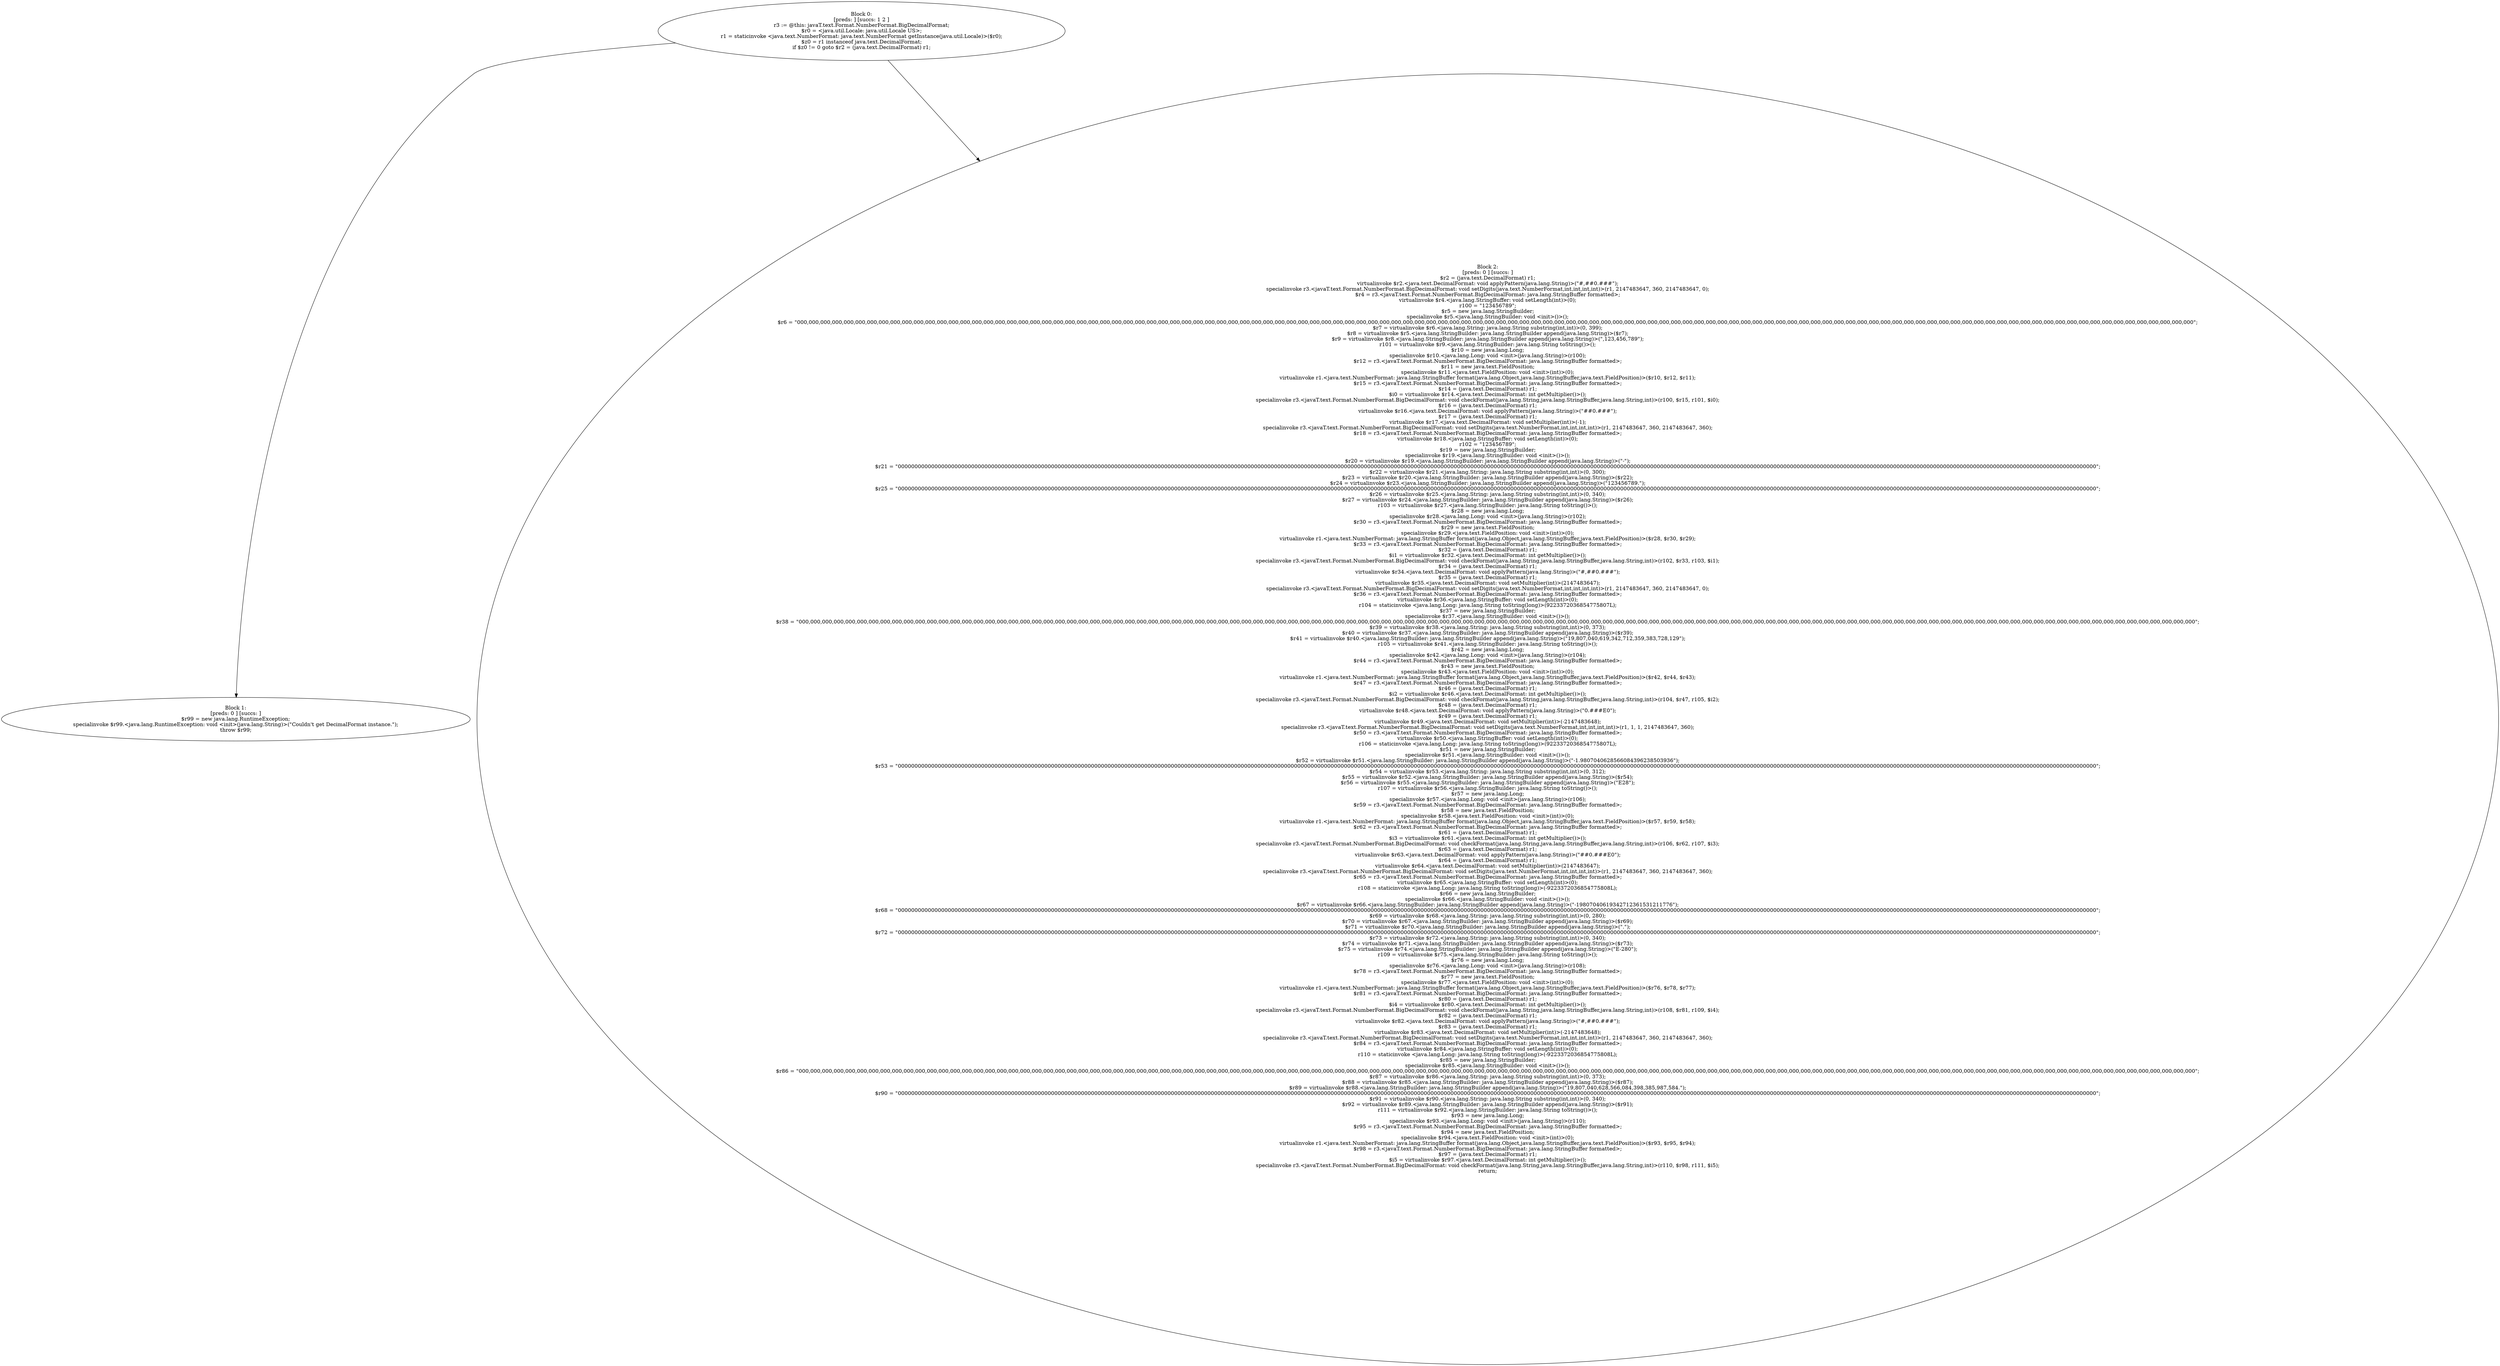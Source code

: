 digraph "unitGraph" {
    "Block 0:
[preds: ] [succs: 1 2 ]
r3 := @this: javaT.text.Format.NumberFormat.BigDecimalFormat;
$r0 = <java.util.Locale: java.util.Locale US>;
r1 = staticinvoke <java.text.NumberFormat: java.text.NumberFormat getInstance(java.util.Locale)>($r0);
$z0 = r1 instanceof java.text.DecimalFormat;
if $z0 != 0 goto $r2 = (java.text.DecimalFormat) r1;
"
    "Block 1:
[preds: 0 ] [succs: ]
$r99 = new java.lang.RuntimeException;
specialinvoke $r99.<java.lang.RuntimeException: void <init>(java.lang.String)>(\"Couldn\'t get DecimalFormat instance.\");
throw $r99;
"
    "Block 2:
[preds: 0 ] [succs: ]
$r2 = (java.text.DecimalFormat) r1;
virtualinvoke $r2.<java.text.DecimalFormat: void applyPattern(java.lang.String)>(\"#,##0.###\");
specialinvoke r3.<javaT.text.Format.NumberFormat.BigDecimalFormat: void setDigits(java.text.NumberFormat,int,int,int,int)>(r1, 2147483647, 360, 2147483647, 0);
$r4 = r3.<javaT.text.Format.NumberFormat.BigDecimalFormat: java.lang.StringBuffer formatted>;
virtualinvoke $r4.<java.lang.StringBuffer: void setLength(int)>(0);
r100 = \"123456789\";
$r5 = new java.lang.StringBuilder;
specialinvoke $r5.<java.lang.StringBuilder: void <init>()>();
$r6 = \"000,000,000,000,000,000,000,000,000,000,000,000,000,000,000,000,000,000,000,000,000,000,000,000,000,000,000,000,000,000,000,000,000,000,000,000,000,000,000,000,000,000,000,000,000,000,000,000,000,000,000,000,000,000,000,000,000,000,000,000,000,000,000,000,000,000,000,000,000,000,000,000,000,000,000,000,000,000,000,000,000,000,000,000,000,000,000,000,000,000,000,000,000,000,000,000,000,000,000,000,000,000,000,000,000,000,000,000,000,000,000,000,000,000,000,000,000,000,000,000\";
$r7 = virtualinvoke $r6.<java.lang.String: java.lang.String substring(int,int)>(0, 399);
$r8 = virtualinvoke $r5.<java.lang.StringBuilder: java.lang.StringBuilder append(java.lang.String)>($r7);
$r9 = virtualinvoke $r8.<java.lang.StringBuilder: java.lang.StringBuilder append(java.lang.String)>(\",123,456,789\");
r101 = virtualinvoke $r9.<java.lang.StringBuilder: java.lang.String toString()>();
$r10 = new java.lang.Long;
specialinvoke $r10.<java.lang.Long: void <init>(java.lang.String)>(r100);
$r12 = r3.<javaT.text.Format.NumberFormat.BigDecimalFormat: java.lang.StringBuffer formatted>;
$r11 = new java.text.FieldPosition;
specialinvoke $r11.<java.text.FieldPosition: void <init>(int)>(0);
virtualinvoke r1.<java.text.NumberFormat: java.lang.StringBuffer format(java.lang.Object,java.lang.StringBuffer,java.text.FieldPosition)>($r10, $r12, $r11);
$r15 = r3.<javaT.text.Format.NumberFormat.BigDecimalFormat: java.lang.StringBuffer formatted>;
$r14 = (java.text.DecimalFormat) r1;
$i0 = virtualinvoke $r14.<java.text.DecimalFormat: int getMultiplier()>();
specialinvoke r3.<javaT.text.Format.NumberFormat.BigDecimalFormat: void checkFormat(java.lang.String,java.lang.StringBuffer,java.lang.String,int)>(r100, $r15, r101, $i0);
$r16 = (java.text.DecimalFormat) r1;
virtualinvoke $r16.<java.text.DecimalFormat: void applyPattern(java.lang.String)>(\"##0.###\");
$r17 = (java.text.DecimalFormat) r1;
virtualinvoke $r17.<java.text.DecimalFormat: void setMultiplier(int)>(-1);
specialinvoke r3.<javaT.text.Format.NumberFormat.BigDecimalFormat: void setDigits(java.text.NumberFormat,int,int,int,int)>(r1, 2147483647, 360, 2147483647, 360);
$r18 = r3.<javaT.text.Format.NumberFormat.BigDecimalFormat: java.lang.StringBuffer formatted>;
virtualinvoke $r18.<java.lang.StringBuffer: void setLength(int)>(0);
r102 = \"123456789\";
$r19 = new java.lang.StringBuilder;
specialinvoke $r19.<java.lang.StringBuilder: void <init>()>();
$r20 = virtualinvoke $r19.<java.lang.StringBuilder: java.lang.StringBuilder append(java.lang.String)>(\"-\");
$r21 = \"000000000000000000000000000000000000000000000000000000000000000000000000000000000000000000000000000000000000000000000000000000000000000000000000000000000000000000000000000000000000000000000000000000000000000000000000000000000000000000000000000000000000000000000000000000000000000000000000000000000000000000000000000000000000000000000000000000000000000000000000\";
$r22 = virtualinvoke $r21.<java.lang.String: java.lang.String substring(int,int)>(0, 300);
$r23 = virtualinvoke $r20.<java.lang.StringBuilder: java.lang.StringBuilder append(java.lang.String)>($r22);
$r24 = virtualinvoke $r23.<java.lang.StringBuilder: java.lang.StringBuilder append(java.lang.String)>(\"123456789.\");
$r25 = \"000000000000000000000000000000000000000000000000000000000000000000000000000000000000000000000000000000000000000000000000000000000000000000000000000000000000000000000000000000000000000000000000000000000000000000000000000000000000000000000000000000000000000000000000000000000000000000000000000000000000000000000000000000000000000000000000000000000000000000000000\";
$r26 = virtualinvoke $r25.<java.lang.String: java.lang.String substring(int,int)>(0, 340);
$r27 = virtualinvoke $r24.<java.lang.StringBuilder: java.lang.StringBuilder append(java.lang.String)>($r26);
r103 = virtualinvoke $r27.<java.lang.StringBuilder: java.lang.String toString()>();
$r28 = new java.lang.Long;
specialinvoke $r28.<java.lang.Long: void <init>(java.lang.String)>(r102);
$r30 = r3.<javaT.text.Format.NumberFormat.BigDecimalFormat: java.lang.StringBuffer formatted>;
$r29 = new java.text.FieldPosition;
specialinvoke $r29.<java.text.FieldPosition: void <init>(int)>(0);
virtualinvoke r1.<java.text.NumberFormat: java.lang.StringBuffer format(java.lang.Object,java.lang.StringBuffer,java.text.FieldPosition)>($r28, $r30, $r29);
$r33 = r3.<javaT.text.Format.NumberFormat.BigDecimalFormat: java.lang.StringBuffer formatted>;
$r32 = (java.text.DecimalFormat) r1;
$i1 = virtualinvoke $r32.<java.text.DecimalFormat: int getMultiplier()>();
specialinvoke r3.<javaT.text.Format.NumberFormat.BigDecimalFormat: void checkFormat(java.lang.String,java.lang.StringBuffer,java.lang.String,int)>(r102, $r33, r103, $i1);
$r34 = (java.text.DecimalFormat) r1;
virtualinvoke $r34.<java.text.DecimalFormat: void applyPattern(java.lang.String)>(\"#,##0.###\");
$r35 = (java.text.DecimalFormat) r1;
virtualinvoke $r35.<java.text.DecimalFormat: void setMultiplier(int)>(2147483647);
specialinvoke r3.<javaT.text.Format.NumberFormat.BigDecimalFormat: void setDigits(java.text.NumberFormat,int,int,int,int)>(r1, 2147483647, 360, 2147483647, 0);
$r36 = r3.<javaT.text.Format.NumberFormat.BigDecimalFormat: java.lang.StringBuffer formatted>;
virtualinvoke $r36.<java.lang.StringBuffer: void setLength(int)>(0);
r104 = staticinvoke <java.lang.Long: java.lang.String toString(long)>(9223372036854775807L);
$r37 = new java.lang.StringBuilder;
specialinvoke $r37.<java.lang.StringBuilder: void <init>()>();
$r38 = \"000,000,000,000,000,000,000,000,000,000,000,000,000,000,000,000,000,000,000,000,000,000,000,000,000,000,000,000,000,000,000,000,000,000,000,000,000,000,000,000,000,000,000,000,000,000,000,000,000,000,000,000,000,000,000,000,000,000,000,000,000,000,000,000,000,000,000,000,000,000,000,000,000,000,000,000,000,000,000,000,000,000,000,000,000,000,000,000,000,000,000,000,000,000,000,000,000,000,000,000,000,000,000,000,000,000,000,000,000,000,000,000,000,000,000,000,000,000,000,000\";
$r39 = virtualinvoke $r38.<java.lang.String: java.lang.String substring(int,int)>(0, 373);
$r40 = virtualinvoke $r37.<java.lang.StringBuilder: java.lang.StringBuilder append(java.lang.String)>($r39);
$r41 = virtualinvoke $r40.<java.lang.StringBuilder: java.lang.StringBuilder append(java.lang.String)>(\"19,807,040,619,342,712,359,383,728,129\");
r105 = virtualinvoke $r41.<java.lang.StringBuilder: java.lang.String toString()>();
$r42 = new java.lang.Long;
specialinvoke $r42.<java.lang.Long: void <init>(java.lang.String)>(r104);
$r44 = r3.<javaT.text.Format.NumberFormat.BigDecimalFormat: java.lang.StringBuffer formatted>;
$r43 = new java.text.FieldPosition;
specialinvoke $r43.<java.text.FieldPosition: void <init>(int)>(0);
virtualinvoke r1.<java.text.NumberFormat: java.lang.StringBuffer format(java.lang.Object,java.lang.StringBuffer,java.text.FieldPosition)>($r42, $r44, $r43);
$r47 = r3.<javaT.text.Format.NumberFormat.BigDecimalFormat: java.lang.StringBuffer formatted>;
$r46 = (java.text.DecimalFormat) r1;
$i2 = virtualinvoke $r46.<java.text.DecimalFormat: int getMultiplier()>();
specialinvoke r3.<javaT.text.Format.NumberFormat.BigDecimalFormat: void checkFormat(java.lang.String,java.lang.StringBuffer,java.lang.String,int)>(r104, $r47, r105, $i2);
$r48 = (java.text.DecimalFormat) r1;
virtualinvoke $r48.<java.text.DecimalFormat: void applyPattern(java.lang.String)>(\"0.###E0\");
$r49 = (java.text.DecimalFormat) r1;
virtualinvoke $r49.<java.text.DecimalFormat: void setMultiplier(int)>(-2147483648);
specialinvoke r3.<javaT.text.Format.NumberFormat.BigDecimalFormat: void setDigits(java.text.NumberFormat,int,int,int,int)>(r1, 1, 1, 2147483647, 360);
$r50 = r3.<javaT.text.Format.NumberFormat.BigDecimalFormat: java.lang.StringBuffer formatted>;
virtualinvoke $r50.<java.lang.StringBuffer: void setLength(int)>(0);
r106 = staticinvoke <java.lang.Long: java.lang.String toString(long)>(9223372036854775807L);
$r51 = new java.lang.StringBuilder;
specialinvoke $r51.<java.lang.StringBuilder: void <init>()>();
$r52 = virtualinvoke $r51.<java.lang.StringBuilder: java.lang.StringBuilder append(java.lang.String)>(\"-1.9807040628566084396238503936\");
$r53 = \"000000000000000000000000000000000000000000000000000000000000000000000000000000000000000000000000000000000000000000000000000000000000000000000000000000000000000000000000000000000000000000000000000000000000000000000000000000000000000000000000000000000000000000000000000000000000000000000000000000000000000000000000000000000000000000000000000000000000000000000000\";
$r54 = virtualinvoke $r53.<java.lang.String: java.lang.String substring(int,int)>(0, 312);
$r55 = virtualinvoke $r52.<java.lang.StringBuilder: java.lang.StringBuilder append(java.lang.String)>($r54);
$r56 = virtualinvoke $r55.<java.lang.StringBuilder: java.lang.StringBuilder append(java.lang.String)>(\"E28\");
r107 = virtualinvoke $r56.<java.lang.StringBuilder: java.lang.String toString()>();
$r57 = new java.lang.Long;
specialinvoke $r57.<java.lang.Long: void <init>(java.lang.String)>(r106);
$r59 = r3.<javaT.text.Format.NumberFormat.BigDecimalFormat: java.lang.StringBuffer formatted>;
$r58 = new java.text.FieldPosition;
specialinvoke $r58.<java.text.FieldPosition: void <init>(int)>(0);
virtualinvoke r1.<java.text.NumberFormat: java.lang.StringBuffer format(java.lang.Object,java.lang.StringBuffer,java.text.FieldPosition)>($r57, $r59, $r58);
$r62 = r3.<javaT.text.Format.NumberFormat.BigDecimalFormat: java.lang.StringBuffer formatted>;
$r61 = (java.text.DecimalFormat) r1;
$i3 = virtualinvoke $r61.<java.text.DecimalFormat: int getMultiplier()>();
specialinvoke r3.<javaT.text.Format.NumberFormat.BigDecimalFormat: void checkFormat(java.lang.String,java.lang.StringBuffer,java.lang.String,int)>(r106, $r62, r107, $i3);
$r63 = (java.text.DecimalFormat) r1;
virtualinvoke $r63.<java.text.DecimalFormat: void applyPattern(java.lang.String)>(\"##0.###E0\");
$r64 = (java.text.DecimalFormat) r1;
virtualinvoke $r64.<java.text.DecimalFormat: void setMultiplier(int)>(2147483647);
specialinvoke r3.<javaT.text.Format.NumberFormat.BigDecimalFormat: void setDigits(java.text.NumberFormat,int,int,int,int)>(r1, 2147483647, 360, 2147483647, 360);
$r65 = r3.<javaT.text.Format.NumberFormat.BigDecimalFormat: java.lang.StringBuffer formatted>;
virtualinvoke $r65.<java.lang.StringBuffer: void setLength(int)>(0);
r108 = staticinvoke <java.lang.Long: java.lang.String toString(long)>(-9223372036854775808L);
$r66 = new java.lang.StringBuilder;
specialinvoke $r66.<java.lang.StringBuilder: void <init>()>();
$r67 = virtualinvoke $r66.<java.lang.StringBuilder: java.lang.StringBuilder append(java.lang.String)>(\"-19807040619342712361531211776\");
$r68 = \"000000000000000000000000000000000000000000000000000000000000000000000000000000000000000000000000000000000000000000000000000000000000000000000000000000000000000000000000000000000000000000000000000000000000000000000000000000000000000000000000000000000000000000000000000000000000000000000000000000000000000000000000000000000000000000000000000000000000000000000000\";
$r69 = virtualinvoke $r68.<java.lang.String: java.lang.String substring(int,int)>(0, 280);
$r70 = virtualinvoke $r67.<java.lang.StringBuilder: java.lang.StringBuilder append(java.lang.String)>($r69);
$r71 = virtualinvoke $r70.<java.lang.StringBuilder: java.lang.StringBuilder append(java.lang.String)>(\".\");
$r72 = \"000000000000000000000000000000000000000000000000000000000000000000000000000000000000000000000000000000000000000000000000000000000000000000000000000000000000000000000000000000000000000000000000000000000000000000000000000000000000000000000000000000000000000000000000000000000000000000000000000000000000000000000000000000000000000000000000000000000000000000000000\";
$r73 = virtualinvoke $r72.<java.lang.String: java.lang.String substring(int,int)>(0, 340);
$r74 = virtualinvoke $r71.<java.lang.StringBuilder: java.lang.StringBuilder append(java.lang.String)>($r73);
$r75 = virtualinvoke $r74.<java.lang.StringBuilder: java.lang.StringBuilder append(java.lang.String)>(\"E-280\");
r109 = virtualinvoke $r75.<java.lang.StringBuilder: java.lang.String toString()>();
$r76 = new java.lang.Long;
specialinvoke $r76.<java.lang.Long: void <init>(java.lang.String)>(r108);
$r78 = r3.<javaT.text.Format.NumberFormat.BigDecimalFormat: java.lang.StringBuffer formatted>;
$r77 = new java.text.FieldPosition;
specialinvoke $r77.<java.text.FieldPosition: void <init>(int)>(0);
virtualinvoke r1.<java.text.NumberFormat: java.lang.StringBuffer format(java.lang.Object,java.lang.StringBuffer,java.text.FieldPosition)>($r76, $r78, $r77);
$r81 = r3.<javaT.text.Format.NumberFormat.BigDecimalFormat: java.lang.StringBuffer formatted>;
$r80 = (java.text.DecimalFormat) r1;
$i4 = virtualinvoke $r80.<java.text.DecimalFormat: int getMultiplier()>();
specialinvoke r3.<javaT.text.Format.NumberFormat.BigDecimalFormat: void checkFormat(java.lang.String,java.lang.StringBuffer,java.lang.String,int)>(r108, $r81, r109, $i4);
$r82 = (java.text.DecimalFormat) r1;
virtualinvoke $r82.<java.text.DecimalFormat: void applyPattern(java.lang.String)>(\"#,##0.###\");
$r83 = (java.text.DecimalFormat) r1;
virtualinvoke $r83.<java.text.DecimalFormat: void setMultiplier(int)>(-2147483648);
specialinvoke r3.<javaT.text.Format.NumberFormat.BigDecimalFormat: void setDigits(java.text.NumberFormat,int,int,int,int)>(r1, 2147483647, 360, 2147483647, 360);
$r84 = r3.<javaT.text.Format.NumberFormat.BigDecimalFormat: java.lang.StringBuffer formatted>;
virtualinvoke $r84.<java.lang.StringBuffer: void setLength(int)>(0);
r110 = staticinvoke <java.lang.Long: java.lang.String toString(long)>(-9223372036854775808L);
$r85 = new java.lang.StringBuilder;
specialinvoke $r85.<java.lang.StringBuilder: void <init>()>();
$r86 = \"000,000,000,000,000,000,000,000,000,000,000,000,000,000,000,000,000,000,000,000,000,000,000,000,000,000,000,000,000,000,000,000,000,000,000,000,000,000,000,000,000,000,000,000,000,000,000,000,000,000,000,000,000,000,000,000,000,000,000,000,000,000,000,000,000,000,000,000,000,000,000,000,000,000,000,000,000,000,000,000,000,000,000,000,000,000,000,000,000,000,000,000,000,000,000,000,000,000,000,000,000,000,000,000,000,000,000,000,000,000,000,000,000,000,000,000,000,000,000,000\";
$r87 = virtualinvoke $r86.<java.lang.String: java.lang.String substring(int,int)>(0, 373);
$r88 = virtualinvoke $r85.<java.lang.StringBuilder: java.lang.StringBuilder append(java.lang.String)>($r87);
$r89 = virtualinvoke $r88.<java.lang.StringBuilder: java.lang.StringBuilder append(java.lang.String)>(\"19,807,040,628,566,084,398,385,987,584.\");
$r90 = \"000000000000000000000000000000000000000000000000000000000000000000000000000000000000000000000000000000000000000000000000000000000000000000000000000000000000000000000000000000000000000000000000000000000000000000000000000000000000000000000000000000000000000000000000000000000000000000000000000000000000000000000000000000000000000000000000000000000000000000000000\";
$r91 = virtualinvoke $r90.<java.lang.String: java.lang.String substring(int,int)>(0, 340);
$r92 = virtualinvoke $r89.<java.lang.StringBuilder: java.lang.StringBuilder append(java.lang.String)>($r91);
r111 = virtualinvoke $r92.<java.lang.StringBuilder: java.lang.String toString()>();
$r93 = new java.lang.Long;
specialinvoke $r93.<java.lang.Long: void <init>(java.lang.String)>(r110);
$r95 = r3.<javaT.text.Format.NumberFormat.BigDecimalFormat: java.lang.StringBuffer formatted>;
$r94 = new java.text.FieldPosition;
specialinvoke $r94.<java.text.FieldPosition: void <init>(int)>(0);
virtualinvoke r1.<java.text.NumberFormat: java.lang.StringBuffer format(java.lang.Object,java.lang.StringBuffer,java.text.FieldPosition)>($r93, $r95, $r94);
$r98 = r3.<javaT.text.Format.NumberFormat.BigDecimalFormat: java.lang.StringBuffer formatted>;
$r97 = (java.text.DecimalFormat) r1;
$i5 = virtualinvoke $r97.<java.text.DecimalFormat: int getMultiplier()>();
specialinvoke r3.<javaT.text.Format.NumberFormat.BigDecimalFormat: void checkFormat(java.lang.String,java.lang.StringBuffer,java.lang.String,int)>(r110, $r98, r111, $i5);
return;
"
    "Block 0:
[preds: ] [succs: 1 2 ]
r3 := @this: javaT.text.Format.NumberFormat.BigDecimalFormat;
$r0 = <java.util.Locale: java.util.Locale US>;
r1 = staticinvoke <java.text.NumberFormat: java.text.NumberFormat getInstance(java.util.Locale)>($r0);
$z0 = r1 instanceof java.text.DecimalFormat;
if $z0 != 0 goto $r2 = (java.text.DecimalFormat) r1;
"->"Block 1:
[preds: 0 ] [succs: ]
$r99 = new java.lang.RuntimeException;
specialinvoke $r99.<java.lang.RuntimeException: void <init>(java.lang.String)>(\"Couldn\'t get DecimalFormat instance.\");
throw $r99;
";
    "Block 0:
[preds: ] [succs: 1 2 ]
r3 := @this: javaT.text.Format.NumberFormat.BigDecimalFormat;
$r0 = <java.util.Locale: java.util.Locale US>;
r1 = staticinvoke <java.text.NumberFormat: java.text.NumberFormat getInstance(java.util.Locale)>($r0);
$z0 = r1 instanceof java.text.DecimalFormat;
if $z0 != 0 goto $r2 = (java.text.DecimalFormat) r1;
"->"Block 2:
[preds: 0 ] [succs: ]
$r2 = (java.text.DecimalFormat) r1;
virtualinvoke $r2.<java.text.DecimalFormat: void applyPattern(java.lang.String)>(\"#,##0.###\");
specialinvoke r3.<javaT.text.Format.NumberFormat.BigDecimalFormat: void setDigits(java.text.NumberFormat,int,int,int,int)>(r1, 2147483647, 360, 2147483647, 0);
$r4 = r3.<javaT.text.Format.NumberFormat.BigDecimalFormat: java.lang.StringBuffer formatted>;
virtualinvoke $r4.<java.lang.StringBuffer: void setLength(int)>(0);
r100 = \"123456789\";
$r5 = new java.lang.StringBuilder;
specialinvoke $r5.<java.lang.StringBuilder: void <init>()>();
$r6 = \"000,000,000,000,000,000,000,000,000,000,000,000,000,000,000,000,000,000,000,000,000,000,000,000,000,000,000,000,000,000,000,000,000,000,000,000,000,000,000,000,000,000,000,000,000,000,000,000,000,000,000,000,000,000,000,000,000,000,000,000,000,000,000,000,000,000,000,000,000,000,000,000,000,000,000,000,000,000,000,000,000,000,000,000,000,000,000,000,000,000,000,000,000,000,000,000,000,000,000,000,000,000,000,000,000,000,000,000,000,000,000,000,000,000,000,000,000,000,000,000\";
$r7 = virtualinvoke $r6.<java.lang.String: java.lang.String substring(int,int)>(0, 399);
$r8 = virtualinvoke $r5.<java.lang.StringBuilder: java.lang.StringBuilder append(java.lang.String)>($r7);
$r9 = virtualinvoke $r8.<java.lang.StringBuilder: java.lang.StringBuilder append(java.lang.String)>(\",123,456,789\");
r101 = virtualinvoke $r9.<java.lang.StringBuilder: java.lang.String toString()>();
$r10 = new java.lang.Long;
specialinvoke $r10.<java.lang.Long: void <init>(java.lang.String)>(r100);
$r12 = r3.<javaT.text.Format.NumberFormat.BigDecimalFormat: java.lang.StringBuffer formatted>;
$r11 = new java.text.FieldPosition;
specialinvoke $r11.<java.text.FieldPosition: void <init>(int)>(0);
virtualinvoke r1.<java.text.NumberFormat: java.lang.StringBuffer format(java.lang.Object,java.lang.StringBuffer,java.text.FieldPosition)>($r10, $r12, $r11);
$r15 = r3.<javaT.text.Format.NumberFormat.BigDecimalFormat: java.lang.StringBuffer formatted>;
$r14 = (java.text.DecimalFormat) r1;
$i0 = virtualinvoke $r14.<java.text.DecimalFormat: int getMultiplier()>();
specialinvoke r3.<javaT.text.Format.NumberFormat.BigDecimalFormat: void checkFormat(java.lang.String,java.lang.StringBuffer,java.lang.String,int)>(r100, $r15, r101, $i0);
$r16 = (java.text.DecimalFormat) r1;
virtualinvoke $r16.<java.text.DecimalFormat: void applyPattern(java.lang.String)>(\"##0.###\");
$r17 = (java.text.DecimalFormat) r1;
virtualinvoke $r17.<java.text.DecimalFormat: void setMultiplier(int)>(-1);
specialinvoke r3.<javaT.text.Format.NumberFormat.BigDecimalFormat: void setDigits(java.text.NumberFormat,int,int,int,int)>(r1, 2147483647, 360, 2147483647, 360);
$r18 = r3.<javaT.text.Format.NumberFormat.BigDecimalFormat: java.lang.StringBuffer formatted>;
virtualinvoke $r18.<java.lang.StringBuffer: void setLength(int)>(0);
r102 = \"123456789\";
$r19 = new java.lang.StringBuilder;
specialinvoke $r19.<java.lang.StringBuilder: void <init>()>();
$r20 = virtualinvoke $r19.<java.lang.StringBuilder: java.lang.StringBuilder append(java.lang.String)>(\"-\");
$r21 = \"000000000000000000000000000000000000000000000000000000000000000000000000000000000000000000000000000000000000000000000000000000000000000000000000000000000000000000000000000000000000000000000000000000000000000000000000000000000000000000000000000000000000000000000000000000000000000000000000000000000000000000000000000000000000000000000000000000000000000000000000\";
$r22 = virtualinvoke $r21.<java.lang.String: java.lang.String substring(int,int)>(0, 300);
$r23 = virtualinvoke $r20.<java.lang.StringBuilder: java.lang.StringBuilder append(java.lang.String)>($r22);
$r24 = virtualinvoke $r23.<java.lang.StringBuilder: java.lang.StringBuilder append(java.lang.String)>(\"123456789.\");
$r25 = \"000000000000000000000000000000000000000000000000000000000000000000000000000000000000000000000000000000000000000000000000000000000000000000000000000000000000000000000000000000000000000000000000000000000000000000000000000000000000000000000000000000000000000000000000000000000000000000000000000000000000000000000000000000000000000000000000000000000000000000000000\";
$r26 = virtualinvoke $r25.<java.lang.String: java.lang.String substring(int,int)>(0, 340);
$r27 = virtualinvoke $r24.<java.lang.StringBuilder: java.lang.StringBuilder append(java.lang.String)>($r26);
r103 = virtualinvoke $r27.<java.lang.StringBuilder: java.lang.String toString()>();
$r28 = new java.lang.Long;
specialinvoke $r28.<java.lang.Long: void <init>(java.lang.String)>(r102);
$r30 = r3.<javaT.text.Format.NumberFormat.BigDecimalFormat: java.lang.StringBuffer formatted>;
$r29 = new java.text.FieldPosition;
specialinvoke $r29.<java.text.FieldPosition: void <init>(int)>(0);
virtualinvoke r1.<java.text.NumberFormat: java.lang.StringBuffer format(java.lang.Object,java.lang.StringBuffer,java.text.FieldPosition)>($r28, $r30, $r29);
$r33 = r3.<javaT.text.Format.NumberFormat.BigDecimalFormat: java.lang.StringBuffer formatted>;
$r32 = (java.text.DecimalFormat) r1;
$i1 = virtualinvoke $r32.<java.text.DecimalFormat: int getMultiplier()>();
specialinvoke r3.<javaT.text.Format.NumberFormat.BigDecimalFormat: void checkFormat(java.lang.String,java.lang.StringBuffer,java.lang.String,int)>(r102, $r33, r103, $i1);
$r34 = (java.text.DecimalFormat) r1;
virtualinvoke $r34.<java.text.DecimalFormat: void applyPattern(java.lang.String)>(\"#,##0.###\");
$r35 = (java.text.DecimalFormat) r1;
virtualinvoke $r35.<java.text.DecimalFormat: void setMultiplier(int)>(2147483647);
specialinvoke r3.<javaT.text.Format.NumberFormat.BigDecimalFormat: void setDigits(java.text.NumberFormat,int,int,int,int)>(r1, 2147483647, 360, 2147483647, 0);
$r36 = r3.<javaT.text.Format.NumberFormat.BigDecimalFormat: java.lang.StringBuffer formatted>;
virtualinvoke $r36.<java.lang.StringBuffer: void setLength(int)>(0);
r104 = staticinvoke <java.lang.Long: java.lang.String toString(long)>(9223372036854775807L);
$r37 = new java.lang.StringBuilder;
specialinvoke $r37.<java.lang.StringBuilder: void <init>()>();
$r38 = \"000,000,000,000,000,000,000,000,000,000,000,000,000,000,000,000,000,000,000,000,000,000,000,000,000,000,000,000,000,000,000,000,000,000,000,000,000,000,000,000,000,000,000,000,000,000,000,000,000,000,000,000,000,000,000,000,000,000,000,000,000,000,000,000,000,000,000,000,000,000,000,000,000,000,000,000,000,000,000,000,000,000,000,000,000,000,000,000,000,000,000,000,000,000,000,000,000,000,000,000,000,000,000,000,000,000,000,000,000,000,000,000,000,000,000,000,000,000,000,000\";
$r39 = virtualinvoke $r38.<java.lang.String: java.lang.String substring(int,int)>(0, 373);
$r40 = virtualinvoke $r37.<java.lang.StringBuilder: java.lang.StringBuilder append(java.lang.String)>($r39);
$r41 = virtualinvoke $r40.<java.lang.StringBuilder: java.lang.StringBuilder append(java.lang.String)>(\"19,807,040,619,342,712,359,383,728,129\");
r105 = virtualinvoke $r41.<java.lang.StringBuilder: java.lang.String toString()>();
$r42 = new java.lang.Long;
specialinvoke $r42.<java.lang.Long: void <init>(java.lang.String)>(r104);
$r44 = r3.<javaT.text.Format.NumberFormat.BigDecimalFormat: java.lang.StringBuffer formatted>;
$r43 = new java.text.FieldPosition;
specialinvoke $r43.<java.text.FieldPosition: void <init>(int)>(0);
virtualinvoke r1.<java.text.NumberFormat: java.lang.StringBuffer format(java.lang.Object,java.lang.StringBuffer,java.text.FieldPosition)>($r42, $r44, $r43);
$r47 = r3.<javaT.text.Format.NumberFormat.BigDecimalFormat: java.lang.StringBuffer formatted>;
$r46 = (java.text.DecimalFormat) r1;
$i2 = virtualinvoke $r46.<java.text.DecimalFormat: int getMultiplier()>();
specialinvoke r3.<javaT.text.Format.NumberFormat.BigDecimalFormat: void checkFormat(java.lang.String,java.lang.StringBuffer,java.lang.String,int)>(r104, $r47, r105, $i2);
$r48 = (java.text.DecimalFormat) r1;
virtualinvoke $r48.<java.text.DecimalFormat: void applyPattern(java.lang.String)>(\"0.###E0\");
$r49 = (java.text.DecimalFormat) r1;
virtualinvoke $r49.<java.text.DecimalFormat: void setMultiplier(int)>(-2147483648);
specialinvoke r3.<javaT.text.Format.NumberFormat.BigDecimalFormat: void setDigits(java.text.NumberFormat,int,int,int,int)>(r1, 1, 1, 2147483647, 360);
$r50 = r3.<javaT.text.Format.NumberFormat.BigDecimalFormat: java.lang.StringBuffer formatted>;
virtualinvoke $r50.<java.lang.StringBuffer: void setLength(int)>(0);
r106 = staticinvoke <java.lang.Long: java.lang.String toString(long)>(9223372036854775807L);
$r51 = new java.lang.StringBuilder;
specialinvoke $r51.<java.lang.StringBuilder: void <init>()>();
$r52 = virtualinvoke $r51.<java.lang.StringBuilder: java.lang.StringBuilder append(java.lang.String)>(\"-1.9807040628566084396238503936\");
$r53 = \"000000000000000000000000000000000000000000000000000000000000000000000000000000000000000000000000000000000000000000000000000000000000000000000000000000000000000000000000000000000000000000000000000000000000000000000000000000000000000000000000000000000000000000000000000000000000000000000000000000000000000000000000000000000000000000000000000000000000000000000000\";
$r54 = virtualinvoke $r53.<java.lang.String: java.lang.String substring(int,int)>(0, 312);
$r55 = virtualinvoke $r52.<java.lang.StringBuilder: java.lang.StringBuilder append(java.lang.String)>($r54);
$r56 = virtualinvoke $r55.<java.lang.StringBuilder: java.lang.StringBuilder append(java.lang.String)>(\"E28\");
r107 = virtualinvoke $r56.<java.lang.StringBuilder: java.lang.String toString()>();
$r57 = new java.lang.Long;
specialinvoke $r57.<java.lang.Long: void <init>(java.lang.String)>(r106);
$r59 = r3.<javaT.text.Format.NumberFormat.BigDecimalFormat: java.lang.StringBuffer formatted>;
$r58 = new java.text.FieldPosition;
specialinvoke $r58.<java.text.FieldPosition: void <init>(int)>(0);
virtualinvoke r1.<java.text.NumberFormat: java.lang.StringBuffer format(java.lang.Object,java.lang.StringBuffer,java.text.FieldPosition)>($r57, $r59, $r58);
$r62 = r3.<javaT.text.Format.NumberFormat.BigDecimalFormat: java.lang.StringBuffer formatted>;
$r61 = (java.text.DecimalFormat) r1;
$i3 = virtualinvoke $r61.<java.text.DecimalFormat: int getMultiplier()>();
specialinvoke r3.<javaT.text.Format.NumberFormat.BigDecimalFormat: void checkFormat(java.lang.String,java.lang.StringBuffer,java.lang.String,int)>(r106, $r62, r107, $i3);
$r63 = (java.text.DecimalFormat) r1;
virtualinvoke $r63.<java.text.DecimalFormat: void applyPattern(java.lang.String)>(\"##0.###E0\");
$r64 = (java.text.DecimalFormat) r1;
virtualinvoke $r64.<java.text.DecimalFormat: void setMultiplier(int)>(2147483647);
specialinvoke r3.<javaT.text.Format.NumberFormat.BigDecimalFormat: void setDigits(java.text.NumberFormat,int,int,int,int)>(r1, 2147483647, 360, 2147483647, 360);
$r65 = r3.<javaT.text.Format.NumberFormat.BigDecimalFormat: java.lang.StringBuffer formatted>;
virtualinvoke $r65.<java.lang.StringBuffer: void setLength(int)>(0);
r108 = staticinvoke <java.lang.Long: java.lang.String toString(long)>(-9223372036854775808L);
$r66 = new java.lang.StringBuilder;
specialinvoke $r66.<java.lang.StringBuilder: void <init>()>();
$r67 = virtualinvoke $r66.<java.lang.StringBuilder: java.lang.StringBuilder append(java.lang.String)>(\"-19807040619342712361531211776\");
$r68 = \"000000000000000000000000000000000000000000000000000000000000000000000000000000000000000000000000000000000000000000000000000000000000000000000000000000000000000000000000000000000000000000000000000000000000000000000000000000000000000000000000000000000000000000000000000000000000000000000000000000000000000000000000000000000000000000000000000000000000000000000000\";
$r69 = virtualinvoke $r68.<java.lang.String: java.lang.String substring(int,int)>(0, 280);
$r70 = virtualinvoke $r67.<java.lang.StringBuilder: java.lang.StringBuilder append(java.lang.String)>($r69);
$r71 = virtualinvoke $r70.<java.lang.StringBuilder: java.lang.StringBuilder append(java.lang.String)>(\".\");
$r72 = \"000000000000000000000000000000000000000000000000000000000000000000000000000000000000000000000000000000000000000000000000000000000000000000000000000000000000000000000000000000000000000000000000000000000000000000000000000000000000000000000000000000000000000000000000000000000000000000000000000000000000000000000000000000000000000000000000000000000000000000000000\";
$r73 = virtualinvoke $r72.<java.lang.String: java.lang.String substring(int,int)>(0, 340);
$r74 = virtualinvoke $r71.<java.lang.StringBuilder: java.lang.StringBuilder append(java.lang.String)>($r73);
$r75 = virtualinvoke $r74.<java.lang.StringBuilder: java.lang.StringBuilder append(java.lang.String)>(\"E-280\");
r109 = virtualinvoke $r75.<java.lang.StringBuilder: java.lang.String toString()>();
$r76 = new java.lang.Long;
specialinvoke $r76.<java.lang.Long: void <init>(java.lang.String)>(r108);
$r78 = r3.<javaT.text.Format.NumberFormat.BigDecimalFormat: java.lang.StringBuffer formatted>;
$r77 = new java.text.FieldPosition;
specialinvoke $r77.<java.text.FieldPosition: void <init>(int)>(0);
virtualinvoke r1.<java.text.NumberFormat: java.lang.StringBuffer format(java.lang.Object,java.lang.StringBuffer,java.text.FieldPosition)>($r76, $r78, $r77);
$r81 = r3.<javaT.text.Format.NumberFormat.BigDecimalFormat: java.lang.StringBuffer formatted>;
$r80 = (java.text.DecimalFormat) r1;
$i4 = virtualinvoke $r80.<java.text.DecimalFormat: int getMultiplier()>();
specialinvoke r3.<javaT.text.Format.NumberFormat.BigDecimalFormat: void checkFormat(java.lang.String,java.lang.StringBuffer,java.lang.String,int)>(r108, $r81, r109, $i4);
$r82 = (java.text.DecimalFormat) r1;
virtualinvoke $r82.<java.text.DecimalFormat: void applyPattern(java.lang.String)>(\"#,##0.###\");
$r83 = (java.text.DecimalFormat) r1;
virtualinvoke $r83.<java.text.DecimalFormat: void setMultiplier(int)>(-2147483648);
specialinvoke r3.<javaT.text.Format.NumberFormat.BigDecimalFormat: void setDigits(java.text.NumberFormat,int,int,int,int)>(r1, 2147483647, 360, 2147483647, 360);
$r84 = r3.<javaT.text.Format.NumberFormat.BigDecimalFormat: java.lang.StringBuffer formatted>;
virtualinvoke $r84.<java.lang.StringBuffer: void setLength(int)>(0);
r110 = staticinvoke <java.lang.Long: java.lang.String toString(long)>(-9223372036854775808L);
$r85 = new java.lang.StringBuilder;
specialinvoke $r85.<java.lang.StringBuilder: void <init>()>();
$r86 = \"000,000,000,000,000,000,000,000,000,000,000,000,000,000,000,000,000,000,000,000,000,000,000,000,000,000,000,000,000,000,000,000,000,000,000,000,000,000,000,000,000,000,000,000,000,000,000,000,000,000,000,000,000,000,000,000,000,000,000,000,000,000,000,000,000,000,000,000,000,000,000,000,000,000,000,000,000,000,000,000,000,000,000,000,000,000,000,000,000,000,000,000,000,000,000,000,000,000,000,000,000,000,000,000,000,000,000,000,000,000,000,000,000,000,000,000,000,000,000,000\";
$r87 = virtualinvoke $r86.<java.lang.String: java.lang.String substring(int,int)>(0, 373);
$r88 = virtualinvoke $r85.<java.lang.StringBuilder: java.lang.StringBuilder append(java.lang.String)>($r87);
$r89 = virtualinvoke $r88.<java.lang.StringBuilder: java.lang.StringBuilder append(java.lang.String)>(\"19,807,040,628,566,084,398,385,987,584.\");
$r90 = \"000000000000000000000000000000000000000000000000000000000000000000000000000000000000000000000000000000000000000000000000000000000000000000000000000000000000000000000000000000000000000000000000000000000000000000000000000000000000000000000000000000000000000000000000000000000000000000000000000000000000000000000000000000000000000000000000000000000000000000000000\";
$r91 = virtualinvoke $r90.<java.lang.String: java.lang.String substring(int,int)>(0, 340);
$r92 = virtualinvoke $r89.<java.lang.StringBuilder: java.lang.StringBuilder append(java.lang.String)>($r91);
r111 = virtualinvoke $r92.<java.lang.StringBuilder: java.lang.String toString()>();
$r93 = new java.lang.Long;
specialinvoke $r93.<java.lang.Long: void <init>(java.lang.String)>(r110);
$r95 = r3.<javaT.text.Format.NumberFormat.BigDecimalFormat: java.lang.StringBuffer formatted>;
$r94 = new java.text.FieldPosition;
specialinvoke $r94.<java.text.FieldPosition: void <init>(int)>(0);
virtualinvoke r1.<java.text.NumberFormat: java.lang.StringBuffer format(java.lang.Object,java.lang.StringBuffer,java.text.FieldPosition)>($r93, $r95, $r94);
$r98 = r3.<javaT.text.Format.NumberFormat.BigDecimalFormat: java.lang.StringBuffer formatted>;
$r97 = (java.text.DecimalFormat) r1;
$i5 = virtualinvoke $r97.<java.text.DecimalFormat: int getMultiplier()>();
specialinvoke r3.<javaT.text.Format.NumberFormat.BigDecimalFormat: void checkFormat(java.lang.String,java.lang.StringBuffer,java.lang.String,int)>(r110, $r98, r111, $i5);
return;
";
}
